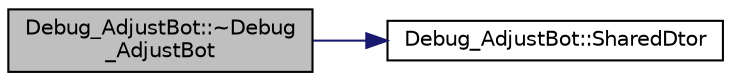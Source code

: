 digraph "Debug_AdjustBot::~Debug_AdjustBot"
{
 // INTERACTIVE_SVG=YES
  edge [fontname="Helvetica",fontsize="10",labelfontname="Helvetica",labelfontsize="10"];
  node [fontname="Helvetica",fontsize="10",shape=record];
  rankdir="LR";
  Node1 [label="Debug_AdjustBot::~Debug\l_AdjustBot",height=0.2,width=0.4,color="black", fillcolor="grey75", style="filled", fontcolor="black"];
  Node1 -> Node2 [color="midnightblue",fontsize="10",style="solid",fontname="Helvetica"];
  Node2 [label="Debug_AdjustBot::SharedDtor",height=0.2,width=0.4,color="black", fillcolor="white", style="filled",URL="$de/dd5/class_debug___adjust_bot.html#a09c6b4e0f6783f59e8a9205748f06a6b"];
}
